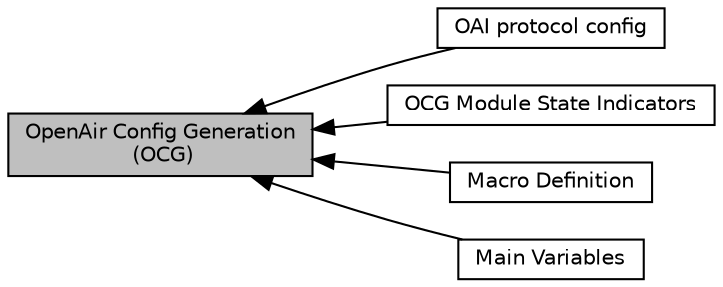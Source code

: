 digraph "OpenAir Config Generation (OCG)"
{
  edge [fontname="Helvetica",fontsize="10",labelfontname="Helvetica",labelfontsize="10"];
  node [fontname="Helvetica",fontsize="10",shape=box];
  rankdir=LR;
  Node3 [label="OAI protocol config",height=0.2,width=0.4,color="black", fillcolor="white", style="filled",URL="$group____OSD__basic.html",tooltip="OAI Emulation struct for protocol configuration."];
  Node4 [label="OCG Module State Indicators",height=0.2,width=0.4,color="black", fillcolor="white", style="filled",URL="$group____oks.html",tooltip="Indicate whether a module has processed successfully."];
  Node1 [label="OpenAir Config Generation\l (OCG)",height=0.2,width=0.4,color="black", fillcolor="grey75", style="filled", fontcolor="black",tooltip=" "];
  Node2 [label="Macro Definition",height=0.2,width=0.4,color="black", fillcolor="white", style="filled",URL="$group____useful__macro.html",tooltip="the following macros will be used in the code of OCG"];
  Node5 [label="Main Variables",height=0.2,width=0.4,color="black", fillcolor="white", style="filled",URL="$group____main__val.html",tooltip="Variables used by the main function."];
  Node1->Node2 [shape=plaintext, dir="back", style="solid"];
  Node1->Node3 [shape=plaintext, dir="back", style="solid"];
  Node1->Node4 [shape=plaintext, dir="back", style="solid"];
  Node1->Node5 [shape=plaintext, dir="back", style="solid"];
}
